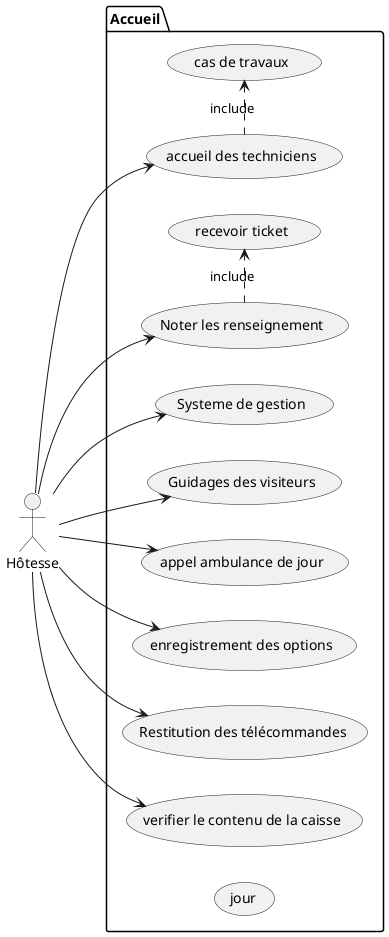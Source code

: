 @startuml
left to right direction
actor "Hôtesse" as ht
package Accueil {
  usecase "Systeme de gestion" as UC1
  usecase "Guidages des visiteurs" as UC2
  usecase "appel ambulance de jour" as UC3
  usecase "enregistrement des options" as UC4
  usecase "Restitution des télécommandes" as UC5
  usecase "accueil des techniciens" as UC6
  usecase "cas de travaux" as UC7
  usecase "verifier le contenu de la caisse" as UC8
  usecase "recevoir ticket" as UC9
  usecase "Noter les renseignement" as UC10
  usecase "jour" as UCJ
  (UC6) .>(UC7) : include
  (UC10).> (UC9) : include

}
ht --> UC1
ht --> UC2
ht --> UC3
ht --> UC4
ht --> UC5
ht --> UC6
ht --> UC8
ht --> UC10



@enduml